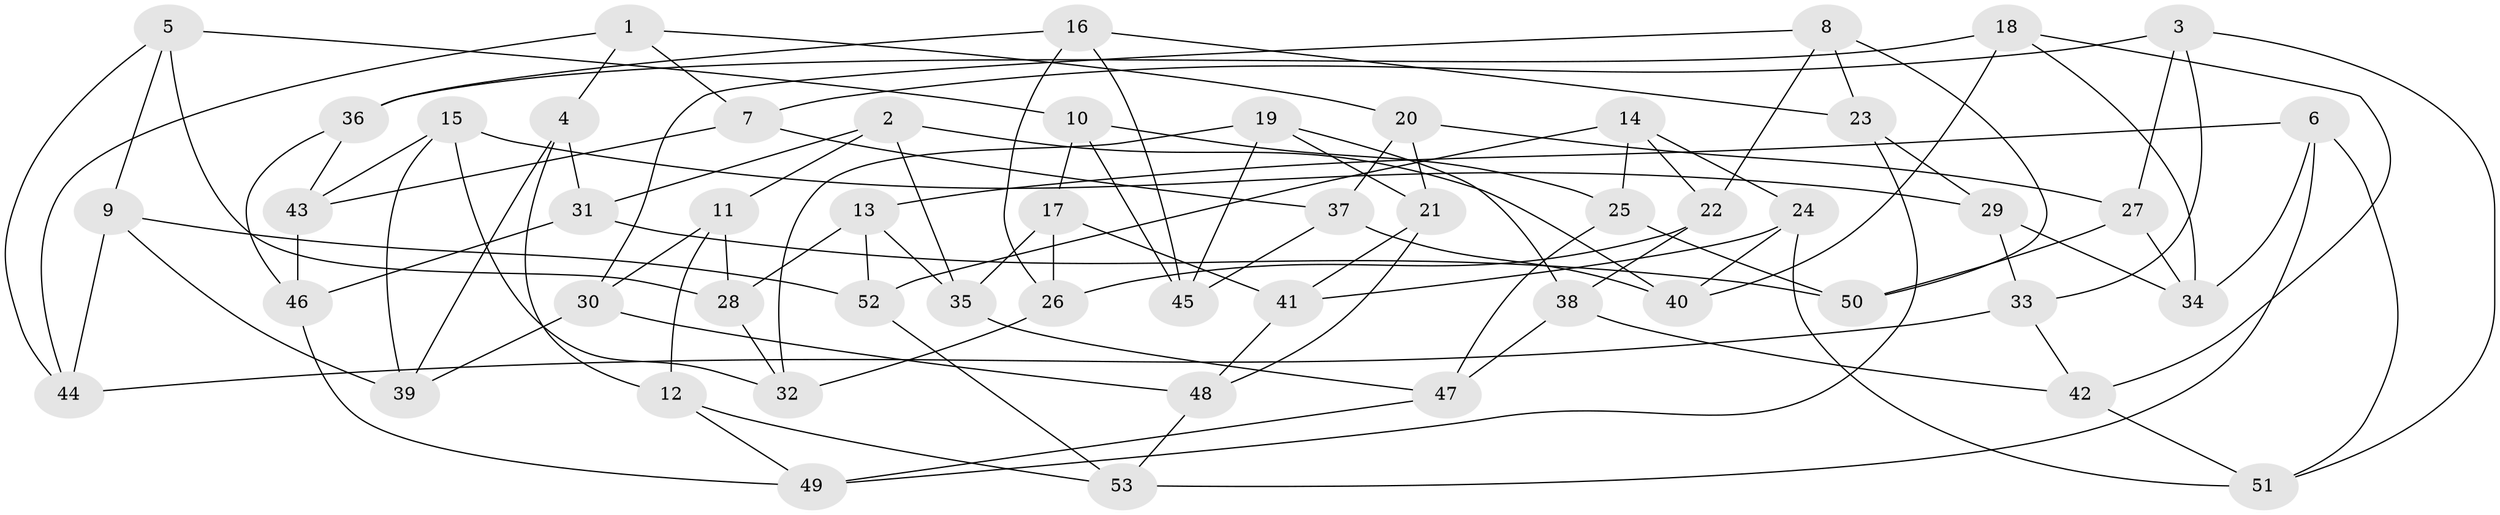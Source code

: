 // Generated by graph-tools (version 1.1) at 2025/27/03/09/25 03:27:00]
// undirected, 53 vertices, 106 edges
graph export_dot {
graph [start="1"]
  node [color=gray90,style=filled];
  1;
  2;
  3;
  4;
  5;
  6;
  7;
  8;
  9;
  10;
  11;
  12;
  13;
  14;
  15;
  16;
  17;
  18;
  19;
  20;
  21;
  22;
  23;
  24;
  25;
  26;
  27;
  28;
  29;
  30;
  31;
  32;
  33;
  34;
  35;
  36;
  37;
  38;
  39;
  40;
  41;
  42;
  43;
  44;
  45;
  46;
  47;
  48;
  49;
  50;
  51;
  52;
  53;
  1 -- 7;
  1 -- 20;
  1 -- 4;
  1 -- 44;
  2 -- 40;
  2 -- 35;
  2 -- 11;
  2 -- 31;
  3 -- 27;
  3 -- 33;
  3 -- 51;
  3 -- 7;
  4 -- 39;
  4 -- 31;
  4 -- 12;
  5 -- 28;
  5 -- 44;
  5 -- 9;
  5 -- 10;
  6 -- 53;
  6 -- 13;
  6 -- 51;
  6 -- 34;
  7 -- 37;
  7 -- 43;
  8 -- 30;
  8 -- 50;
  8 -- 22;
  8 -- 23;
  9 -- 52;
  9 -- 39;
  9 -- 44;
  10 -- 25;
  10 -- 17;
  10 -- 45;
  11 -- 28;
  11 -- 12;
  11 -- 30;
  12 -- 53;
  12 -- 49;
  13 -- 52;
  13 -- 28;
  13 -- 35;
  14 -- 25;
  14 -- 22;
  14 -- 52;
  14 -- 24;
  15 -- 29;
  15 -- 39;
  15 -- 43;
  15 -- 32;
  16 -- 36;
  16 -- 23;
  16 -- 26;
  16 -- 45;
  17 -- 26;
  17 -- 41;
  17 -- 35;
  18 -- 40;
  18 -- 34;
  18 -- 42;
  18 -- 36;
  19 -- 21;
  19 -- 38;
  19 -- 45;
  19 -- 32;
  20 -- 21;
  20 -- 27;
  20 -- 37;
  21 -- 48;
  21 -- 41;
  22 -- 26;
  22 -- 38;
  23 -- 29;
  23 -- 49;
  24 -- 40;
  24 -- 41;
  24 -- 51;
  25 -- 47;
  25 -- 50;
  26 -- 32;
  27 -- 50;
  27 -- 34;
  28 -- 32;
  29 -- 34;
  29 -- 33;
  30 -- 48;
  30 -- 39;
  31 -- 46;
  31 -- 50;
  33 -- 44;
  33 -- 42;
  35 -- 47;
  36 -- 46;
  36 -- 43;
  37 -- 40;
  37 -- 45;
  38 -- 47;
  38 -- 42;
  41 -- 48;
  42 -- 51;
  43 -- 46;
  46 -- 49;
  47 -- 49;
  48 -- 53;
  52 -- 53;
}
